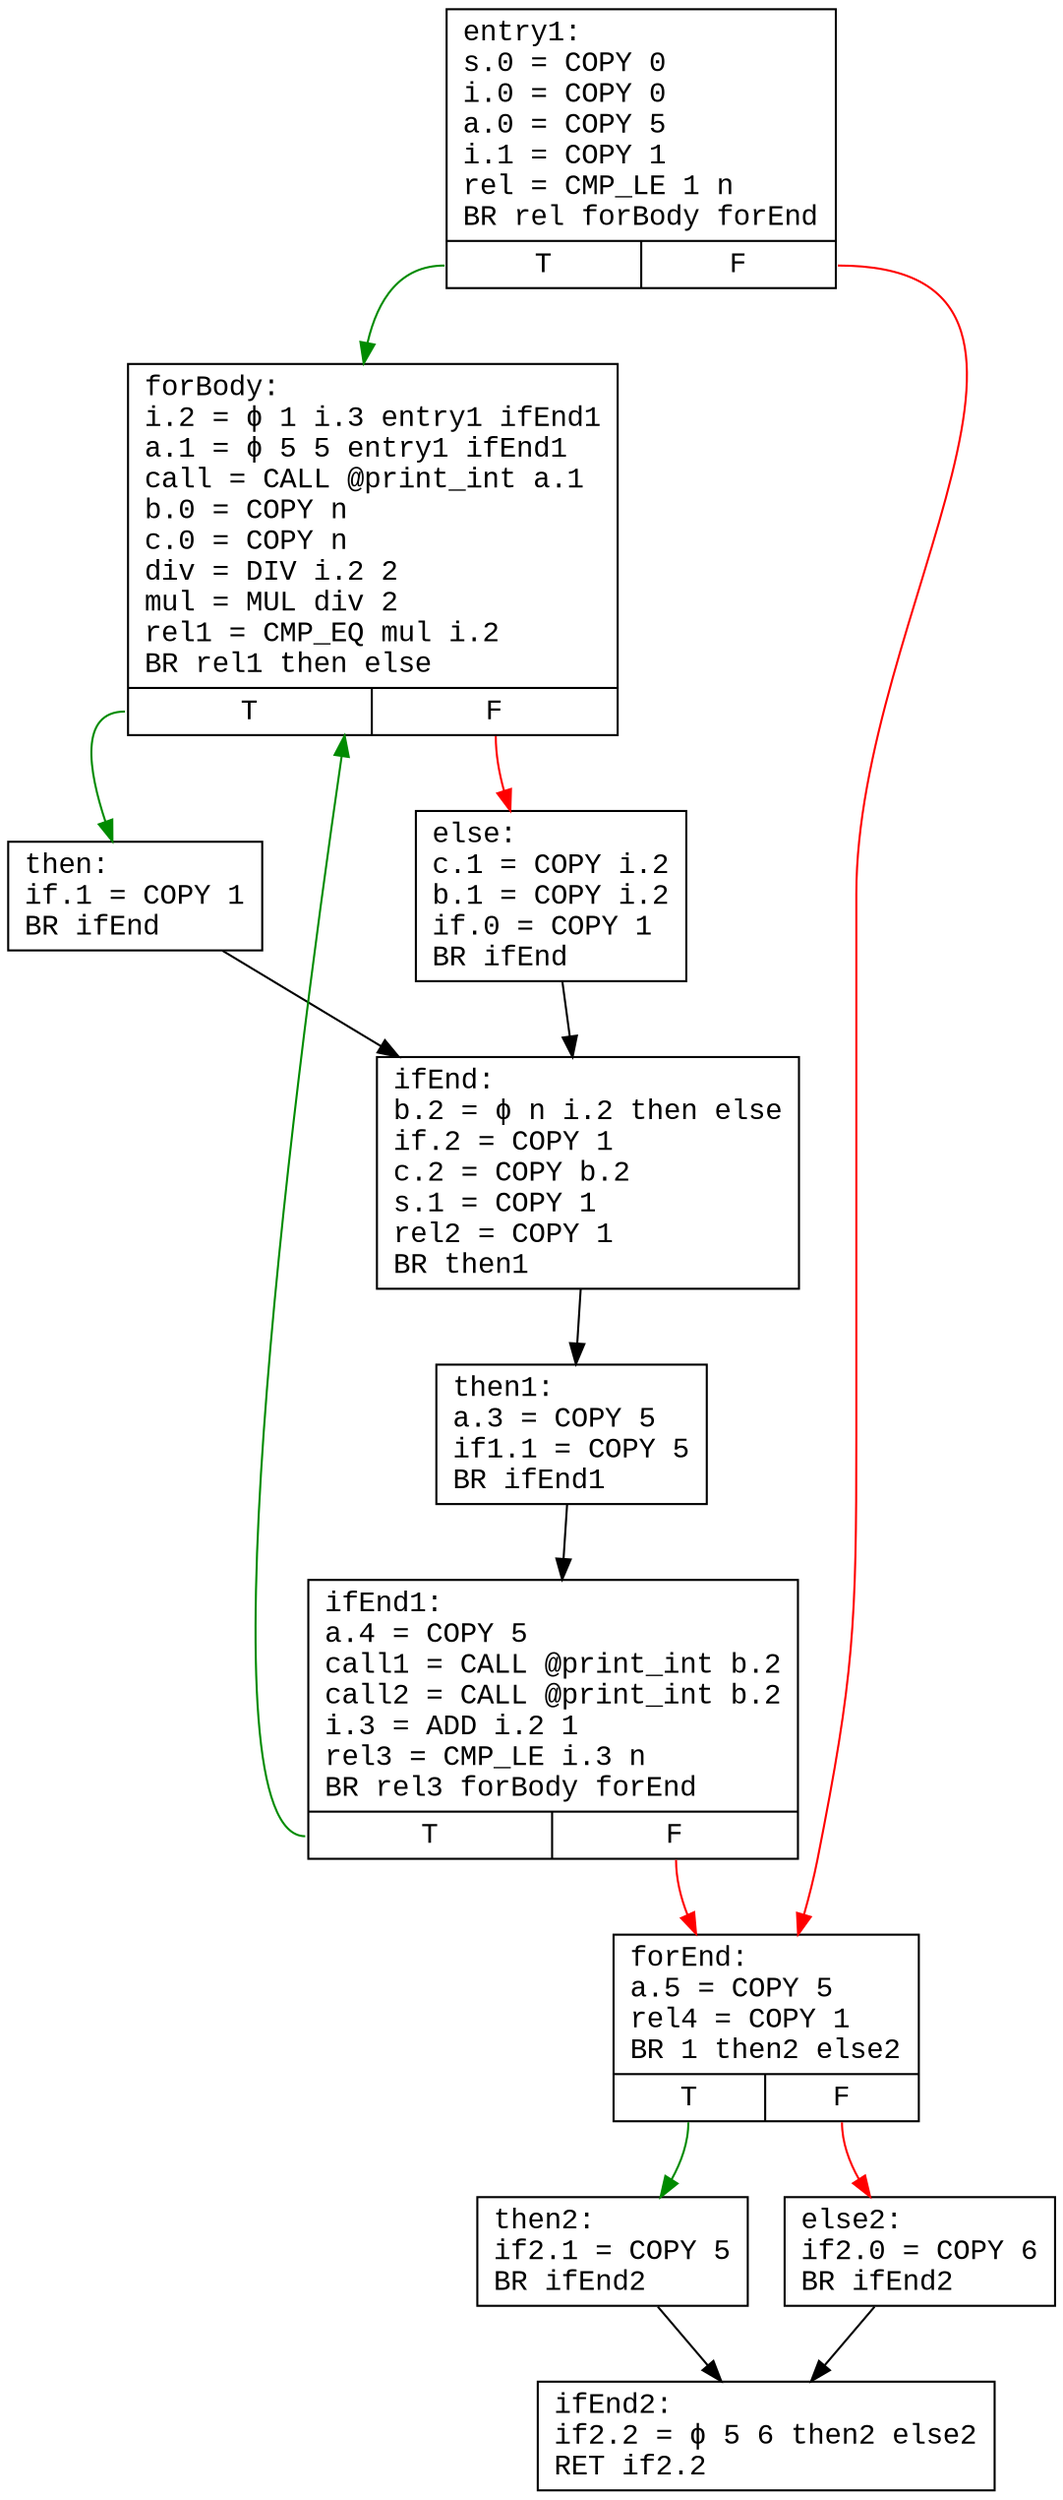 digraph CFG {
    node [shape=record, fontname="Courier New"]
    entry1 [label="{entry1:\ls.0 = COPY 0\li.0 = COPY 0\la.0 = COPY 5\li.1 = COPY 1\lrel = CMP_LE 1 n\lBR rel forBody forEnd\l|{<t> T|<f> F}}"]
    forBody [label="{forBody:\li.2 = ϕ 1 i.3 entry1 ifEnd1\la.1 = ϕ 5 5 entry1 ifEnd1\lcall = CALL @print_int a.1\lb.0 = COPY n\lc.0 = COPY n\ldiv = DIV i.2 2\lmul = MUL div 2\lrel1 = CMP_EQ mul i.2\lBR rel1 then else\l|{<t> T|<f> F}}"]
    then [label="{then:\lif.1 = COPY 1\lBR ifEnd\l}"]
    else [label="{else:\lc.1 = COPY i.2\lb.1 = COPY i.2\lif.0 = COPY 1\lBR ifEnd\l}"]
    ifEnd [label="{ifEnd:\lb.2 = ϕ n i.2 then else\lif.2 = COPY 1\lc.2 = COPY b.2\ls.1 = COPY 1\lrel2 = COPY 1\lBR then1\l}"]
    then1 [label="{then1:\la.3 = COPY 5\lif1.1 = COPY 5\lBR ifEnd1\l}"]
    ifEnd1 [label="{ifEnd1:\la.4 = COPY 5\lcall1 = CALL @print_int b.2\lcall2 = CALL @print_int b.2\li.3 = ADD i.2 1\lrel3 = CMP_LE i.3 n\lBR rel3 forBody forEnd\l|{<t> T|<f> F}}"]
    forEnd [label="{forEnd:\la.5 = COPY 5\lrel4 = COPY 1\lBR 1 then2 else2\l|{<t> T|<f> F}}"]
    then2 [label="{then2:\lif2.1 = COPY 5\lBR ifEnd2\l}"]
    else2 [label="{else2:\lif2.0 = COPY 6\lBR ifEnd2\l}"]
    ifEnd2 [label="{ifEnd2:\lif2.2 = ϕ 5 6 then2 else2\lRET if2.2\l}"]
    entry1:t -> forBody [color=green4]
    entry1:f -> forEnd [color=red]
    forBody:t -> then [color=green4]
    forBody:f -> else [color=red]
    then -> ifEnd 
    else -> ifEnd 
    ifEnd -> then1 
    then1 -> ifEnd1 
    ifEnd1:t -> forBody [color=green4]
    ifEnd1:f -> forEnd [color=red]
    forEnd:t -> then2 [color=green4]
    forEnd:f -> else2 [color=red]
    then2 -> ifEnd2 
    else2 -> ifEnd2 
}